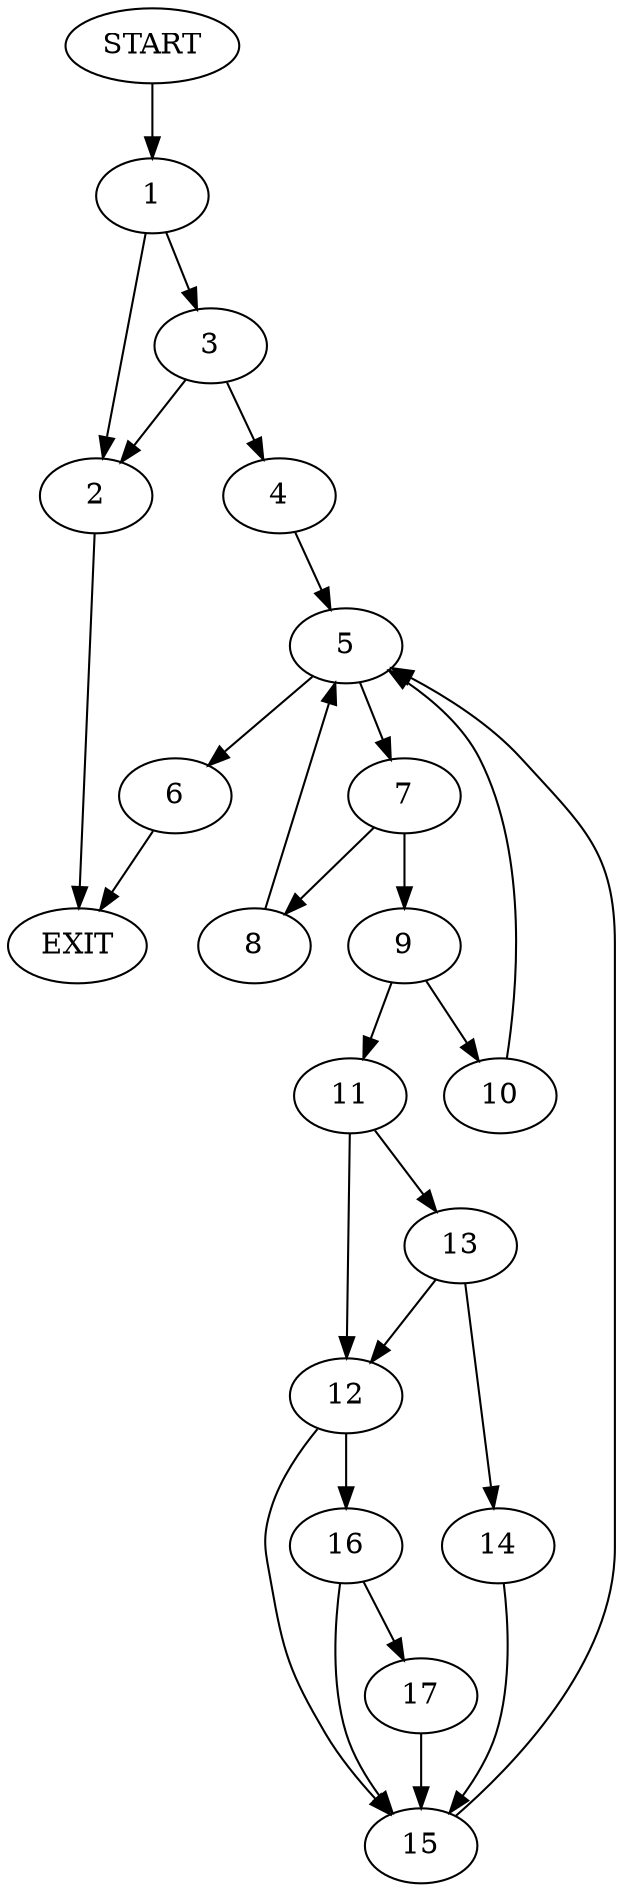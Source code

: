 digraph {
0 [label="START"]
18 [label="EXIT"]
0 -> 1
1 -> 2
1 -> 3
2 -> 18
3 -> 4
3 -> 2
4 -> 5
5 -> 6
5 -> 7
7 -> 8
7 -> 9
6 -> 18
8 -> 5
9 -> 10
9 -> 11
11 -> 12
11 -> 13
10 -> 5
13 -> 12
13 -> 14
12 -> 15
12 -> 16
14 -> 15
15 -> 5
16 -> 15
16 -> 17
17 -> 15
}
